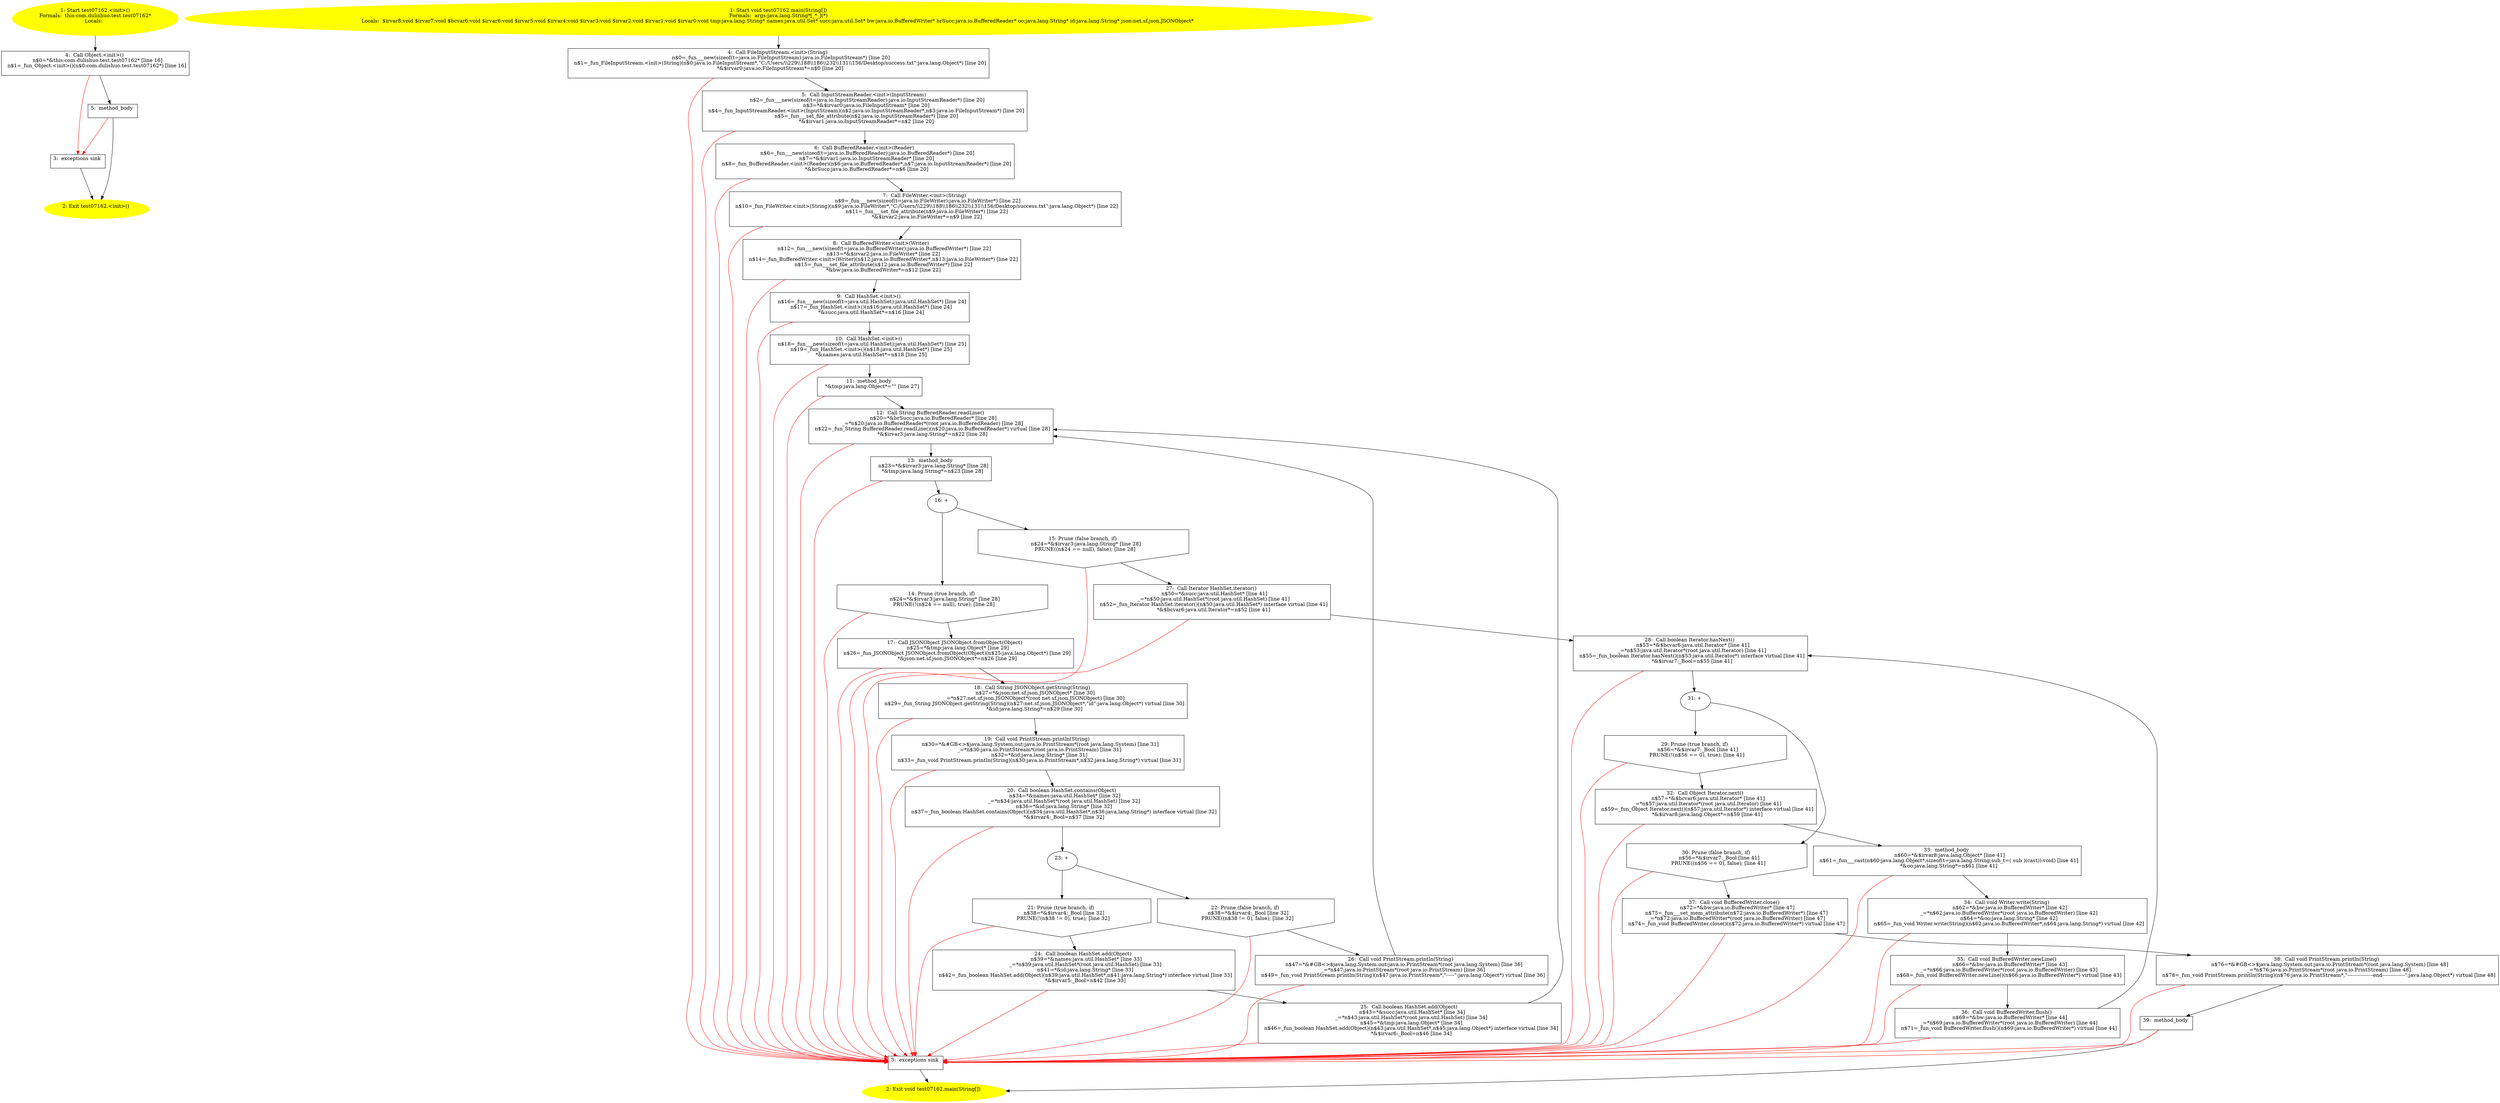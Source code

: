 /* @generated */
digraph cfg {
"com.dulishuo.test.test07162.<init>().ce42c38e9c8e66dbe58ba9062799ad00_1" [label="1: Start test07162.<init>()\nFormals:  this:com.dulishuo.test.test07162*\nLocals:  \n  " color=yellow style=filled]
	

	 "com.dulishuo.test.test07162.<init>().ce42c38e9c8e66dbe58ba9062799ad00_1" -> "com.dulishuo.test.test07162.<init>().ce42c38e9c8e66dbe58ba9062799ad00_4" ;
"com.dulishuo.test.test07162.<init>().ce42c38e9c8e66dbe58ba9062799ad00_2" [label="2: Exit test07162.<init>() \n  " color=yellow style=filled]
	

"com.dulishuo.test.test07162.<init>().ce42c38e9c8e66dbe58ba9062799ad00_3" [label="3:  exceptions sink \n  " shape="box"]
	

	 "com.dulishuo.test.test07162.<init>().ce42c38e9c8e66dbe58ba9062799ad00_3" -> "com.dulishuo.test.test07162.<init>().ce42c38e9c8e66dbe58ba9062799ad00_2" ;
"com.dulishuo.test.test07162.<init>().ce42c38e9c8e66dbe58ba9062799ad00_4" [label="4:  Call Object.<init>() \n   n$0=*&this:com.dulishuo.test.test07162* [line 16]\n  n$1=_fun_Object.<init>()(n$0:com.dulishuo.test.test07162*) [line 16]\n " shape="box"]
	

	 "com.dulishuo.test.test07162.<init>().ce42c38e9c8e66dbe58ba9062799ad00_4" -> "com.dulishuo.test.test07162.<init>().ce42c38e9c8e66dbe58ba9062799ad00_5" ;
	 "com.dulishuo.test.test07162.<init>().ce42c38e9c8e66dbe58ba9062799ad00_4" -> "com.dulishuo.test.test07162.<init>().ce42c38e9c8e66dbe58ba9062799ad00_3" [color="red" ];
"com.dulishuo.test.test07162.<init>().ce42c38e9c8e66dbe58ba9062799ad00_5" [label="5:  method_body \n  " shape="box"]
	

	 "com.dulishuo.test.test07162.<init>().ce42c38e9c8e66dbe58ba9062799ad00_5" -> "com.dulishuo.test.test07162.<init>().ce42c38e9c8e66dbe58ba9062799ad00_2" ;
	 "com.dulishuo.test.test07162.<init>().ce42c38e9c8e66dbe58ba9062799ad00_5" -> "com.dulishuo.test.test07162.<init>().ce42c38e9c8e66dbe58ba9062799ad00_3" [color="red" ];
"com.dulishuo.test.test07162.main(java.lang.String[]):void.52cf147d070ab7c2a7fad5b8da49be1c_1" [label="1: Start void test07162.main(String[])\nFormals:  args:java.lang.String*[_*_](*)\nLocals:  $irvar8:void $irvar7:void $bcvar6:void $irvar6:void $irvar5:void $irvar4:void $irvar3:void $irvar2:void $irvar1:void $irvar0:void tmp:java.lang.String* names:java.util.Set* succ:java.util.Set* bw:java.io.BufferedWriter* brSucc:java.io.BufferedReader* oo:java.lang.String* id:java.lang.String* json:net.sf.json.JSONObject* \n  " color=yellow style=filled]
	

	 "com.dulishuo.test.test07162.main(java.lang.String[]):void.52cf147d070ab7c2a7fad5b8da49be1c_1" -> "com.dulishuo.test.test07162.main(java.lang.String[]):void.52cf147d070ab7c2a7fad5b8da49be1c_4" ;
"com.dulishuo.test.test07162.main(java.lang.String[]):void.52cf147d070ab7c2a7fad5b8da49be1c_2" [label="2: Exit void test07162.main(String[]) \n  " color=yellow style=filled]
	

"com.dulishuo.test.test07162.main(java.lang.String[]):void.52cf147d070ab7c2a7fad5b8da49be1c_3" [label="3:  exceptions sink \n  " shape="box"]
	

	 "com.dulishuo.test.test07162.main(java.lang.String[]):void.52cf147d070ab7c2a7fad5b8da49be1c_3" -> "com.dulishuo.test.test07162.main(java.lang.String[]):void.52cf147d070ab7c2a7fad5b8da49be1c_2" ;
"com.dulishuo.test.test07162.main(java.lang.String[]):void.52cf147d070ab7c2a7fad5b8da49be1c_4" [label="4:  Call FileInputStream.<init>(String) \n   n$0=_fun___new(sizeof(t=java.io.FileInputStream):java.io.FileInputStream*) [line 20]\n  n$1=_fun_FileInputStream.<init>(String)(n$0:java.io.FileInputStream*,\"C:/Users/\\\\229\\\\188\\\\186\\\\232\\\\131\\\\156/Desktop/success.txt\":java.lang.Object*) [line 20]\n  *&$irvar0:java.io.FileInputStream*=n$0 [line 20]\n " shape="box"]
	

	 "com.dulishuo.test.test07162.main(java.lang.String[]):void.52cf147d070ab7c2a7fad5b8da49be1c_4" -> "com.dulishuo.test.test07162.main(java.lang.String[]):void.52cf147d070ab7c2a7fad5b8da49be1c_5" ;
	 "com.dulishuo.test.test07162.main(java.lang.String[]):void.52cf147d070ab7c2a7fad5b8da49be1c_4" -> "com.dulishuo.test.test07162.main(java.lang.String[]):void.52cf147d070ab7c2a7fad5b8da49be1c_3" [color="red" ];
"com.dulishuo.test.test07162.main(java.lang.String[]):void.52cf147d070ab7c2a7fad5b8da49be1c_5" [label="5:  Call InputStreamReader.<init>(InputStream) \n   n$2=_fun___new(sizeof(t=java.io.InputStreamReader):java.io.InputStreamReader*) [line 20]\n  n$3=*&$irvar0:java.io.FileInputStream* [line 20]\n  n$4=_fun_InputStreamReader.<init>(InputStream)(n$2:java.io.InputStreamReader*,n$3:java.io.FileInputStream*) [line 20]\n  n$5=_fun___set_file_attribute(n$2:java.io.InputStreamReader*) [line 20]\n  *&$irvar1:java.io.InputStreamReader*=n$2 [line 20]\n " shape="box"]
	

	 "com.dulishuo.test.test07162.main(java.lang.String[]):void.52cf147d070ab7c2a7fad5b8da49be1c_5" -> "com.dulishuo.test.test07162.main(java.lang.String[]):void.52cf147d070ab7c2a7fad5b8da49be1c_6" ;
	 "com.dulishuo.test.test07162.main(java.lang.String[]):void.52cf147d070ab7c2a7fad5b8da49be1c_5" -> "com.dulishuo.test.test07162.main(java.lang.String[]):void.52cf147d070ab7c2a7fad5b8da49be1c_3" [color="red" ];
"com.dulishuo.test.test07162.main(java.lang.String[]):void.52cf147d070ab7c2a7fad5b8da49be1c_6" [label="6:  Call BufferedReader.<init>(Reader) \n   n$6=_fun___new(sizeof(t=java.io.BufferedReader):java.io.BufferedReader*) [line 20]\n  n$7=*&$irvar1:java.io.InputStreamReader* [line 20]\n  n$8=_fun_BufferedReader.<init>(Reader)(n$6:java.io.BufferedReader*,n$7:java.io.InputStreamReader*) [line 20]\n  *&brSucc:java.io.BufferedReader*=n$6 [line 20]\n " shape="box"]
	

	 "com.dulishuo.test.test07162.main(java.lang.String[]):void.52cf147d070ab7c2a7fad5b8da49be1c_6" -> "com.dulishuo.test.test07162.main(java.lang.String[]):void.52cf147d070ab7c2a7fad5b8da49be1c_7" ;
	 "com.dulishuo.test.test07162.main(java.lang.String[]):void.52cf147d070ab7c2a7fad5b8da49be1c_6" -> "com.dulishuo.test.test07162.main(java.lang.String[]):void.52cf147d070ab7c2a7fad5b8da49be1c_3" [color="red" ];
"com.dulishuo.test.test07162.main(java.lang.String[]):void.52cf147d070ab7c2a7fad5b8da49be1c_7" [label="7:  Call FileWriter.<init>(String) \n   n$9=_fun___new(sizeof(t=java.io.FileWriter):java.io.FileWriter*) [line 22]\n  n$10=_fun_FileWriter.<init>(String)(n$9:java.io.FileWriter*,\"C:/Users/\\\\229\\\\188\\\\186\\\\232\\\\131\\\\156/Desktop/success.txt\":java.lang.Object*) [line 22]\n  n$11=_fun___set_file_attribute(n$9:java.io.FileWriter*) [line 22]\n  *&$irvar2:java.io.FileWriter*=n$9 [line 22]\n " shape="box"]
	

	 "com.dulishuo.test.test07162.main(java.lang.String[]):void.52cf147d070ab7c2a7fad5b8da49be1c_7" -> "com.dulishuo.test.test07162.main(java.lang.String[]):void.52cf147d070ab7c2a7fad5b8da49be1c_8" ;
	 "com.dulishuo.test.test07162.main(java.lang.String[]):void.52cf147d070ab7c2a7fad5b8da49be1c_7" -> "com.dulishuo.test.test07162.main(java.lang.String[]):void.52cf147d070ab7c2a7fad5b8da49be1c_3" [color="red" ];
"com.dulishuo.test.test07162.main(java.lang.String[]):void.52cf147d070ab7c2a7fad5b8da49be1c_8" [label="8:  Call BufferedWriter.<init>(Writer) \n   n$12=_fun___new(sizeof(t=java.io.BufferedWriter):java.io.BufferedWriter*) [line 22]\n  n$13=*&$irvar2:java.io.FileWriter* [line 22]\n  n$14=_fun_BufferedWriter.<init>(Writer)(n$12:java.io.BufferedWriter*,n$13:java.io.FileWriter*) [line 22]\n  n$15=_fun___set_file_attribute(n$12:java.io.BufferedWriter*) [line 22]\n  *&bw:java.io.BufferedWriter*=n$12 [line 22]\n " shape="box"]
	

	 "com.dulishuo.test.test07162.main(java.lang.String[]):void.52cf147d070ab7c2a7fad5b8da49be1c_8" -> "com.dulishuo.test.test07162.main(java.lang.String[]):void.52cf147d070ab7c2a7fad5b8da49be1c_9" ;
	 "com.dulishuo.test.test07162.main(java.lang.String[]):void.52cf147d070ab7c2a7fad5b8da49be1c_8" -> "com.dulishuo.test.test07162.main(java.lang.String[]):void.52cf147d070ab7c2a7fad5b8da49be1c_3" [color="red" ];
"com.dulishuo.test.test07162.main(java.lang.String[]):void.52cf147d070ab7c2a7fad5b8da49be1c_9" [label="9:  Call HashSet.<init>() \n   n$16=_fun___new(sizeof(t=java.util.HashSet):java.util.HashSet*) [line 24]\n  n$17=_fun_HashSet.<init>()(n$16:java.util.HashSet*) [line 24]\n  *&succ:java.util.HashSet*=n$16 [line 24]\n " shape="box"]
	

	 "com.dulishuo.test.test07162.main(java.lang.String[]):void.52cf147d070ab7c2a7fad5b8da49be1c_9" -> "com.dulishuo.test.test07162.main(java.lang.String[]):void.52cf147d070ab7c2a7fad5b8da49be1c_10" ;
	 "com.dulishuo.test.test07162.main(java.lang.String[]):void.52cf147d070ab7c2a7fad5b8da49be1c_9" -> "com.dulishuo.test.test07162.main(java.lang.String[]):void.52cf147d070ab7c2a7fad5b8da49be1c_3" [color="red" ];
"com.dulishuo.test.test07162.main(java.lang.String[]):void.52cf147d070ab7c2a7fad5b8da49be1c_10" [label="10:  Call HashSet.<init>() \n   n$18=_fun___new(sizeof(t=java.util.HashSet):java.util.HashSet*) [line 25]\n  n$19=_fun_HashSet.<init>()(n$18:java.util.HashSet*) [line 25]\n  *&names:java.util.HashSet*=n$18 [line 25]\n " shape="box"]
	

	 "com.dulishuo.test.test07162.main(java.lang.String[]):void.52cf147d070ab7c2a7fad5b8da49be1c_10" -> "com.dulishuo.test.test07162.main(java.lang.String[]):void.52cf147d070ab7c2a7fad5b8da49be1c_11" ;
	 "com.dulishuo.test.test07162.main(java.lang.String[]):void.52cf147d070ab7c2a7fad5b8da49be1c_10" -> "com.dulishuo.test.test07162.main(java.lang.String[]):void.52cf147d070ab7c2a7fad5b8da49be1c_3" [color="red" ];
"com.dulishuo.test.test07162.main(java.lang.String[]):void.52cf147d070ab7c2a7fad5b8da49be1c_11" [label="11:  method_body \n   *&tmp:java.lang.Object*=\"\" [line 27]\n " shape="box"]
	

	 "com.dulishuo.test.test07162.main(java.lang.String[]):void.52cf147d070ab7c2a7fad5b8da49be1c_11" -> "com.dulishuo.test.test07162.main(java.lang.String[]):void.52cf147d070ab7c2a7fad5b8da49be1c_12" ;
	 "com.dulishuo.test.test07162.main(java.lang.String[]):void.52cf147d070ab7c2a7fad5b8da49be1c_11" -> "com.dulishuo.test.test07162.main(java.lang.String[]):void.52cf147d070ab7c2a7fad5b8da49be1c_3" [color="red" ];
"com.dulishuo.test.test07162.main(java.lang.String[]):void.52cf147d070ab7c2a7fad5b8da49be1c_12" [label="12:  Call String BufferedReader.readLine() \n   n$20=*&brSucc:java.io.BufferedReader* [line 28]\n  _=*n$20:java.io.BufferedReader*(root java.io.BufferedReader) [line 28]\n  n$22=_fun_String BufferedReader.readLine()(n$20:java.io.BufferedReader*) virtual [line 28]\n  *&$irvar3:java.lang.String*=n$22 [line 28]\n " shape="box"]
	

	 "com.dulishuo.test.test07162.main(java.lang.String[]):void.52cf147d070ab7c2a7fad5b8da49be1c_12" -> "com.dulishuo.test.test07162.main(java.lang.String[]):void.52cf147d070ab7c2a7fad5b8da49be1c_13" ;
	 "com.dulishuo.test.test07162.main(java.lang.String[]):void.52cf147d070ab7c2a7fad5b8da49be1c_12" -> "com.dulishuo.test.test07162.main(java.lang.String[]):void.52cf147d070ab7c2a7fad5b8da49be1c_3" [color="red" ];
"com.dulishuo.test.test07162.main(java.lang.String[]):void.52cf147d070ab7c2a7fad5b8da49be1c_13" [label="13:  method_body \n   n$23=*&$irvar3:java.lang.String* [line 28]\n  *&tmp:java.lang.String*=n$23 [line 28]\n " shape="box"]
	

	 "com.dulishuo.test.test07162.main(java.lang.String[]):void.52cf147d070ab7c2a7fad5b8da49be1c_13" -> "com.dulishuo.test.test07162.main(java.lang.String[]):void.52cf147d070ab7c2a7fad5b8da49be1c_16" ;
	 "com.dulishuo.test.test07162.main(java.lang.String[]):void.52cf147d070ab7c2a7fad5b8da49be1c_13" -> "com.dulishuo.test.test07162.main(java.lang.String[]):void.52cf147d070ab7c2a7fad5b8da49be1c_3" [color="red" ];
"com.dulishuo.test.test07162.main(java.lang.String[]):void.52cf147d070ab7c2a7fad5b8da49be1c_14" [label="14: Prune (true branch, if) \n   n$24=*&$irvar3:java.lang.String* [line 28]\n  PRUNE(!(n$24 == null), true); [line 28]\n " shape="invhouse"]
	

	 "com.dulishuo.test.test07162.main(java.lang.String[]):void.52cf147d070ab7c2a7fad5b8da49be1c_14" -> "com.dulishuo.test.test07162.main(java.lang.String[]):void.52cf147d070ab7c2a7fad5b8da49be1c_17" ;
	 "com.dulishuo.test.test07162.main(java.lang.String[]):void.52cf147d070ab7c2a7fad5b8da49be1c_14" -> "com.dulishuo.test.test07162.main(java.lang.String[]):void.52cf147d070ab7c2a7fad5b8da49be1c_3" [color="red" ];
"com.dulishuo.test.test07162.main(java.lang.String[]):void.52cf147d070ab7c2a7fad5b8da49be1c_15" [label="15: Prune (false branch, if) \n   n$24=*&$irvar3:java.lang.String* [line 28]\n  PRUNE((n$24 == null), false); [line 28]\n " shape="invhouse"]
	

	 "com.dulishuo.test.test07162.main(java.lang.String[]):void.52cf147d070ab7c2a7fad5b8da49be1c_15" -> "com.dulishuo.test.test07162.main(java.lang.String[]):void.52cf147d070ab7c2a7fad5b8da49be1c_27" ;
	 "com.dulishuo.test.test07162.main(java.lang.String[]):void.52cf147d070ab7c2a7fad5b8da49be1c_15" -> "com.dulishuo.test.test07162.main(java.lang.String[]):void.52cf147d070ab7c2a7fad5b8da49be1c_3" [color="red" ];
"com.dulishuo.test.test07162.main(java.lang.String[]):void.52cf147d070ab7c2a7fad5b8da49be1c_16" [label="16: + \n  " ]
	

	 "com.dulishuo.test.test07162.main(java.lang.String[]):void.52cf147d070ab7c2a7fad5b8da49be1c_16" -> "com.dulishuo.test.test07162.main(java.lang.String[]):void.52cf147d070ab7c2a7fad5b8da49be1c_14" ;
	 "com.dulishuo.test.test07162.main(java.lang.String[]):void.52cf147d070ab7c2a7fad5b8da49be1c_16" -> "com.dulishuo.test.test07162.main(java.lang.String[]):void.52cf147d070ab7c2a7fad5b8da49be1c_15" ;
"com.dulishuo.test.test07162.main(java.lang.String[]):void.52cf147d070ab7c2a7fad5b8da49be1c_17" [label="17:  Call JSONObject JSONObject.fromObject(Object) \n   n$25=*&tmp:java.lang.Object* [line 29]\n  n$26=_fun_JSONObject JSONObject.fromObject(Object)(n$25:java.lang.Object*) [line 29]\n  *&json:net.sf.json.JSONObject*=n$26 [line 29]\n " shape="box"]
	

	 "com.dulishuo.test.test07162.main(java.lang.String[]):void.52cf147d070ab7c2a7fad5b8da49be1c_17" -> "com.dulishuo.test.test07162.main(java.lang.String[]):void.52cf147d070ab7c2a7fad5b8da49be1c_18" ;
	 "com.dulishuo.test.test07162.main(java.lang.String[]):void.52cf147d070ab7c2a7fad5b8da49be1c_17" -> "com.dulishuo.test.test07162.main(java.lang.String[]):void.52cf147d070ab7c2a7fad5b8da49be1c_3" [color="red" ];
"com.dulishuo.test.test07162.main(java.lang.String[]):void.52cf147d070ab7c2a7fad5b8da49be1c_18" [label="18:  Call String JSONObject.getString(String) \n   n$27=*&json:net.sf.json.JSONObject* [line 30]\n  _=*n$27:net.sf.json.JSONObject*(root net.sf.json.JSONObject) [line 30]\n  n$29=_fun_String JSONObject.getString(String)(n$27:net.sf.json.JSONObject*,\"id\":java.lang.Object*) virtual [line 30]\n  *&id:java.lang.String*=n$29 [line 30]\n " shape="box"]
	

	 "com.dulishuo.test.test07162.main(java.lang.String[]):void.52cf147d070ab7c2a7fad5b8da49be1c_18" -> "com.dulishuo.test.test07162.main(java.lang.String[]):void.52cf147d070ab7c2a7fad5b8da49be1c_19" ;
	 "com.dulishuo.test.test07162.main(java.lang.String[]):void.52cf147d070ab7c2a7fad5b8da49be1c_18" -> "com.dulishuo.test.test07162.main(java.lang.String[]):void.52cf147d070ab7c2a7fad5b8da49be1c_3" [color="red" ];
"com.dulishuo.test.test07162.main(java.lang.String[]):void.52cf147d070ab7c2a7fad5b8da49be1c_19" [label="19:  Call void PrintStream.println(String) \n   n$30=*&#GB<>$java.lang.System.out:java.io.PrintStream*(root java.lang.System) [line 31]\n  _=*n$30:java.io.PrintStream*(root java.io.PrintStream) [line 31]\n  n$32=*&id:java.lang.String* [line 31]\n  n$33=_fun_void PrintStream.println(String)(n$30:java.io.PrintStream*,n$32:java.lang.String*) virtual [line 31]\n " shape="box"]
	

	 "com.dulishuo.test.test07162.main(java.lang.String[]):void.52cf147d070ab7c2a7fad5b8da49be1c_19" -> "com.dulishuo.test.test07162.main(java.lang.String[]):void.52cf147d070ab7c2a7fad5b8da49be1c_20" ;
	 "com.dulishuo.test.test07162.main(java.lang.String[]):void.52cf147d070ab7c2a7fad5b8da49be1c_19" -> "com.dulishuo.test.test07162.main(java.lang.String[]):void.52cf147d070ab7c2a7fad5b8da49be1c_3" [color="red" ];
"com.dulishuo.test.test07162.main(java.lang.String[]):void.52cf147d070ab7c2a7fad5b8da49be1c_20" [label="20:  Call boolean HashSet.contains(Object) \n   n$34=*&names:java.util.HashSet* [line 32]\n  _=*n$34:java.util.HashSet*(root java.util.HashSet) [line 32]\n  n$36=*&id:java.lang.String* [line 32]\n  n$37=_fun_boolean HashSet.contains(Object)(n$34:java.util.HashSet*,n$36:java.lang.String*) interface virtual [line 32]\n  *&$irvar4:_Bool=n$37 [line 32]\n " shape="box"]
	

	 "com.dulishuo.test.test07162.main(java.lang.String[]):void.52cf147d070ab7c2a7fad5b8da49be1c_20" -> "com.dulishuo.test.test07162.main(java.lang.String[]):void.52cf147d070ab7c2a7fad5b8da49be1c_23" ;
	 "com.dulishuo.test.test07162.main(java.lang.String[]):void.52cf147d070ab7c2a7fad5b8da49be1c_20" -> "com.dulishuo.test.test07162.main(java.lang.String[]):void.52cf147d070ab7c2a7fad5b8da49be1c_3" [color="red" ];
"com.dulishuo.test.test07162.main(java.lang.String[]):void.52cf147d070ab7c2a7fad5b8da49be1c_21" [label="21: Prune (true branch, if) \n   n$38=*&$irvar4:_Bool [line 32]\n  PRUNE(!(n$38 != 0), true); [line 32]\n " shape="invhouse"]
	

	 "com.dulishuo.test.test07162.main(java.lang.String[]):void.52cf147d070ab7c2a7fad5b8da49be1c_21" -> "com.dulishuo.test.test07162.main(java.lang.String[]):void.52cf147d070ab7c2a7fad5b8da49be1c_24" ;
	 "com.dulishuo.test.test07162.main(java.lang.String[]):void.52cf147d070ab7c2a7fad5b8da49be1c_21" -> "com.dulishuo.test.test07162.main(java.lang.String[]):void.52cf147d070ab7c2a7fad5b8da49be1c_3" [color="red" ];
"com.dulishuo.test.test07162.main(java.lang.String[]):void.52cf147d070ab7c2a7fad5b8da49be1c_22" [label="22: Prune (false branch, if) \n   n$38=*&$irvar4:_Bool [line 32]\n  PRUNE((n$38 != 0), false); [line 32]\n " shape="invhouse"]
	

	 "com.dulishuo.test.test07162.main(java.lang.String[]):void.52cf147d070ab7c2a7fad5b8da49be1c_22" -> "com.dulishuo.test.test07162.main(java.lang.String[]):void.52cf147d070ab7c2a7fad5b8da49be1c_26" ;
	 "com.dulishuo.test.test07162.main(java.lang.String[]):void.52cf147d070ab7c2a7fad5b8da49be1c_22" -> "com.dulishuo.test.test07162.main(java.lang.String[]):void.52cf147d070ab7c2a7fad5b8da49be1c_3" [color="red" ];
"com.dulishuo.test.test07162.main(java.lang.String[]):void.52cf147d070ab7c2a7fad5b8da49be1c_23" [label="23: + \n  " ]
	

	 "com.dulishuo.test.test07162.main(java.lang.String[]):void.52cf147d070ab7c2a7fad5b8da49be1c_23" -> "com.dulishuo.test.test07162.main(java.lang.String[]):void.52cf147d070ab7c2a7fad5b8da49be1c_21" ;
	 "com.dulishuo.test.test07162.main(java.lang.String[]):void.52cf147d070ab7c2a7fad5b8da49be1c_23" -> "com.dulishuo.test.test07162.main(java.lang.String[]):void.52cf147d070ab7c2a7fad5b8da49be1c_22" ;
"com.dulishuo.test.test07162.main(java.lang.String[]):void.52cf147d070ab7c2a7fad5b8da49be1c_24" [label="24:  Call boolean HashSet.add(Object) \n   n$39=*&names:java.util.HashSet* [line 33]\n  _=*n$39:java.util.HashSet*(root java.util.HashSet) [line 33]\n  n$41=*&id:java.lang.String* [line 33]\n  n$42=_fun_boolean HashSet.add(Object)(n$39:java.util.HashSet*,n$41:java.lang.String*) interface virtual [line 33]\n  *&$irvar5:_Bool=n$42 [line 33]\n " shape="box"]
	

	 "com.dulishuo.test.test07162.main(java.lang.String[]):void.52cf147d070ab7c2a7fad5b8da49be1c_24" -> "com.dulishuo.test.test07162.main(java.lang.String[]):void.52cf147d070ab7c2a7fad5b8da49be1c_25" ;
	 "com.dulishuo.test.test07162.main(java.lang.String[]):void.52cf147d070ab7c2a7fad5b8da49be1c_24" -> "com.dulishuo.test.test07162.main(java.lang.String[]):void.52cf147d070ab7c2a7fad5b8da49be1c_3" [color="red" ];
"com.dulishuo.test.test07162.main(java.lang.String[]):void.52cf147d070ab7c2a7fad5b8da49be1c_25" [label="25:  Call boolean HashSet.add(Object) \n   n$43=*&succ:java.util.HashSet* [line 34]\n  _=*n$43:java.util.HashSet*(root java.util.HashSet) [line 34]\n  n$45=*&tmp:java.lang.Object* [line 34]\n  n$46=_fun_boolean HashSet.add(Object)(n$43:java.util.HashSet*,n$45:java.lang.Object*) interface virtual [line 34]\n  *&$irvar6:_Bool=n$46 [line 34]\n " shape="box"]
	

	 "com.dulishuo.test.test07162.main(java.lang.String[]):void.52cf147d070ab7c2a7fad5b8da49be1c_25" -> "com.dulishuo.test.test07162.main(java.lang.String[]):void.52cf147d070ab7c2a7fad5b8da49be1c_12" ;
	 "com.dulishuo.test.test07162.main(java.lang.String[]):void.52cf147d070ab7c2a7fad5b8da49be1c_25" -> "com.dulishuo.test.test07162.main(java.lang.String[]):void.52cf147d070ab7c2a7fad5b8da49be1c_3" [color="red" ];
"com.dulishuo.test.test07162.main(java.lang.String[]):void.52cf147d070ab7c2a7fad5b8da49be1c_26" [label="26:  Call void PrintStream.println(String) \n   n$47=*&#GB<>$java.lang.System.out:java.io.PrintStream*(root java.lang.System) [line 36]\n  _=*n$47:java.io.PrintStream*(root java.io.PrintStream) [line 36]\n  n$49=_fun_void PrintStream.println(String)(n$47:java.io.PrintStream*,\"-----\":java.lang.Object*) virtual [line 36]\n " shape="box"]
	

	 "com.dulishuo.test.test07162.main(java.lang.String[]):void.52cf147d070ab7c2a7fad5b8da49be1c_26" -> "com.dulishuo.test.test07162.main(java.lang.String[]):void.52cf147d070ab7c2a7fad5b8da49be1c_12" ;
	 "com.dulishuo.test.test07162.main(java.lang.String[]):void.52cf147d070ab7c2a7fad5b8da49be1c_26" -> "com.dulishuo.test.test07162.main(java.lang.String[]):void.52cf147d070ab7c2a7fad5b8da49be1c_3" [color="red" ];
"com.dulishuo.test.test07162.main(java.lang.String[]):void.52cf147d070ab7c2a7fad5b8da49be1c_27" [label="27:  Call Iterator HashSet.iterator() \n   n$50=*&succ:java.util.HashSet* [line 41]\n  _=*n$50:java.util.HashSet*(root java.util.HashSet) [line 41]\n  n$52=_fun_Iterator HashSet.iterator()(n$50:java.util.HashSet*) interface virtual [line 41]\n  *&$bcvar6:java.util.Iterator*=n$52 [line 41]\n " shape="box"]
	

	 "com.dulishuo.test.test07162.main(java.lang.String[]):void.52cf147d070ab7c2a7fad5b8da49be1c_27" -> "com.dulishuo.test.test07162.main(java.lang.String[]):void.52cf147d070ab7c2a7fad5b8da49be1c_28" ;
	 "com.dulishuo.test.test07162.main(java.lang.String[]):void.52cf147d070ab7c2a7fad5b8da49be1c_27" -> "com.dulishuo.test.test07162.main(java.lang.String[]):void.52cf147d070ab7c2a7fad5b8da49be1c_3" [color="red" ];
"com.dulishuo.test.test07162.main(java.lang.String[]):void.52cf147d070ab7c2a7fad5b8da49be1c_28" [label="28:  Call boolean Iterator.hasNext() \n   n$53=*&$bcvar6:java.util.Iterator* [line 41]\n  _=*n$53:java.util.Iterator*(root java.util.Iterator) [line 41]\n  n$55=_fun_boolean Iterator.hasNext()(n$53:java.util.Iterator*) interface virtual [line 41]\n  *&$irvar7:_Bool=n$55 [line 41]\n " shape="box"]
	

	 "com.dulishuo.test.test07162.main(java.lang.String[]):void.52cf147d070ab7c2a7fad5b8da49be1c_28" -> "com.dulishuo.test.test07162.main(java.lang.String[]):void.52cf147d070ab7c2a7fad5b8da49be1c_31" ;
	 "com.dulishuo.test.test07162.main(java.lang.String[]):void.52cf147d070ab7c2a7fad5b8da49be1c_28" -> "com.dulishuo.test.test07162.main(java.lang.String[]):void.52cf147d070ab7c2a7fad5b8da49be1c_3" [color="red" ];
"com.dulishuo.test.test07162.main(java.lang.String[]):void.52cf147d070ab7c2a7fad5b8da49be1c_29" [label="29: Prune (true branch, if) \n   n$56=*&$irvar7:_Bool [line 41]\n  PRUNE(!(n$56 == 0), true); [line 41]\n " shape="invhouse"]
	

	 "com.dulishuo.test.test07162.main(java.lang.String[]):void.52cf147d070ab7c2a7fad5b8da49be1c_29" -> "com.dulishuo.test.test07162.main(java.lang.String[]):void.52cf147d070ab7c2a7fad5b8da49be1c_32" ;
	 "com.dulishuo.test.test07162.main(java.lang.String[]):void.52cf147d070ab7c2a7fad5b8da49be1c_29" -> "com.dulishuo.test.test07162.main(java.lang.String[]):void.52cf147d070ab7c2a7fad5b8da49be1c_3" [color="red" ];
"com.dulishuo.test.test07162.main(java.lang.String[]):void.52cf147d070ab7c2a7fad5b8da49be1c_30" [label="30: Prune (false branch, if) \n   n$56=*&$irvar7:_Bool [line 41]\n  PRUNE((n$56 == 0), false); [line 41]\n " shape="invhouse"]
	

	 "com.dulishuo.test.test07162.main(java.lang.String[]):void.52cf147d070ab7c2a7fad5b8da49be1c_30" -> "com.dulishuo.test.test07162.main(java.lang.String[]):void.52cf147d070ab7c2a7fad5b8da49be1c_37" ;
	 "com.dulishuo.test.test07162.main(java.lang.String[]):void.52cf147d070ab7c2a7fad5b8da49be1c_30" -> "com.dulishuo.test.test07162.main(java.lang.String[]):void.52cf147d070ab7c2a7fad5b8da49be1c_3" [color="red" ];
"com.dulishuo.test.test07162.main(java.lang.String[]):void.52cf147d070ab7c2a7fad5b8da49be1c_31" [label="31: + \n  " ]
	

	 "com.dulishuo.test.test07162.main(java.lang.String[]):void.52cf147d070ab7c2a7fad5b8da49be1c_31" -> "com.dulishuo.test.test07162.main(java.lang.String[]):void.52cf147d070ab7c2a7fad5b8da49be1c_29" ;
	 "com.dulishuo.test.test07162.main(java.lang.String[]):void.52cf147d070ab7c2a7fad5b8da49be1c_31" -> "com.dulishuo.test.test07162.main(java.lang.String[]):void.52cf147d070ab7c2a7fad5b8da49be1c_30" ;
"com.dulishuo.test.test07162.main(java.lang.String[]):void.52cf147d070ab7c2a7fad5b8da49be1c_32" [label="32:  Call Object Iterator.next() \n   n$57=*&$bcvar6:java.util.Iterator* [line 41]\n  _=*n$57:java.util.Iterator*(root java.util.Iterator) [line 41]\n  n$59=_fun_Object Iterator.next()(n$57:java.util.Iterator*) interface virtual [line 41]\n  *&$irvar8:java.lang.Object*=n$59 [line 41]\n " shape="box"]
	

	 "com.dulishuo.test.test07162.main(java.lang.String[]):void.52cf147d070ab7c2a7fad5b8da49be1c_32" -> "com.dulishuo.test.test07162.main(java.lang.String[]):void.52cf147d070ab7c2a7fad5b8da49be1c_33" ;
	 "com.dulishuo.test.test07162.main(java.lang.String[]):void.52cf147d070ab7c2a7fad5b8da49be1c_32" -> "com.dulishuo.test.test07162.main(java.lang.String[]):void.52cf147d070ab7c2a7fad5b8da49be1c_3" [color="red" ];
"com.dulishuo.test.test07162.main(java.lang.String[]):void.52cf147d070ab7c2a7fad5b8da49be1c_33" [label="33:  method_body \n   n$60=*&$irvar8:java.lang.Object* [line 41]\n  n$61=_fun___cast(n$60:java.lang.Object*,sizeof(t=java.lang.String;sub_t=( sub )(cast)):void) [line 41]\n  *&oo:java.lang.String*=n$61 [line 41]\n " shape="box"]
	

	 "com.dulishuo.test.test07162.main(java.lang.String[]):void.52cf147d070ab7c2a7fad5b8da49be1c_33" -> "com.dulishuo.test.test07162.main(java.lang.String[]):void.52cf147d070ab7c2a7fad5b8da49be1c_34" ;
	 "com.dulishuo.test.test07162.main(java.lang.String[]):void.52cf147d070ab7c2a7fad5b8da49be1c_33" -> "com.dulishuo.test.test07162.main(java.lang.String[]):void.52cf147d070ab7c2a7fad5b8da49be1c_3" [color="red" ];
"com.dulishuo.test.test07162.main(java.lang.String[]):void.52cf147d070ab7c2a7fad5b8da49be1c_34" [label="34:  Call void Writer.write(String) \n   n$62=*&bw:java.io.BufferedWriter* [line 42]\n  _=*n$62:java.io.BufferedWriter*(root java.io.BufferedWriter) [line 42]\n  n$64=*&oo:java.lang.String* [line 42]\n  n$65=_fun_void Writer.write(String)(n$62:java.io.BufferedWriter*,n$64:java.lang.String*) virtual [line 42]\n " shape="box"]
	

	 "com.dulishuo.test.test07162.main(java.lang.String[]):void.52cf147d070ab7c2a7fad5b8da49be1c_34" -> "com.dulishuo.test.test07162.main(java.lang.String[]):void.52cf147d070ab7c2a7fad5b8da49be1c_35" ;
	 "com.dulishuo.test.test07162.main(java.lang.String[]):void.52cf147d070ab7c2a7fad5b8da49be1c_34" -> "com.dulishuo.test.test07162.main(java.lang.String[]):void.52cf147d070ab7c2a7fad5b8da49be1c_3" [color="red" ];
"com.dulishuo.test.test07162.main(java.lang.String[]):void.52cf147d070ab7c2a7fad5b8da49be1c_35" [label="35:  Call void BufferedWriter.newLine() \n   n$66=*&bw:java.io.BufferedWriter* [line 43]\n  _=*n$66:java.io.BufferedWriter*(root java.io.BufferedWriter) [line 43]\n  n$68=_fun_void BufferedWriter.newLine()(n$66:java.io.BufferedWriter*) virtual [line 43]\n " shape="box"]
	

	 "com.dulishuo.test.test07162.main(java.lang.String[]):void.52cf147d070ab7c2a7fad5b8da49be1c_35" -> "com.dulishuo.test.test07162.main(java.lang.String[]):void.52cf147d070ab7c2a7fad5b8da49be1c_36" ;
	 "com.dulishuo.test.test07162.main(java.lang.String[]):void.52cf147d070ab7c2a7fad5b8da49be1c_35" -> "com.dulishuo.test.test07162.main(java.lang.String[]):void.52cf147d070ab7c2a7fad5b8da49be1c_3" [color="red" ];
"com.dulishuo.test.test07162.main(java.lang.String[]):void.52cf147d070ab7c2a7fad5b8da49be1c_36" [label="36:  Call void BufferedWriter.flush() \n   n$69=*&bw:java.io.BufferedWriter* [line 44]\n  _=*n$69:java.io.BufferedWriter*(root java.io.BufferedWriter) [line 44]\n  n$71=_fun_void BufferedWriter.flush()(n$69:java.io.BufferedWriter*) virtual [line 44]\n " shape="box"]
	

	 "com.dulishuo.test.test07162.main(java.lang.String[]):void.52cf147d070ab7c2a7fad5b8da49be1c_36" -> "com.dulishuo.test.test07162.main(java.lang.String[]):void.52cf147d070ab7c2a7fad5b8da49be1c_28" ;
	 "com.dulishuo.test.test07162.main(java.lang.String[]):void.52cf147d070ab7c2a7fad5b8da49be1c_36" -> "com.dulishuo.test.test07162.main(java.lang.String[]):void.52cf147d070ab7c2a7fad5b8da49be1c_3" [color="red" ];
"com.dulishuo.test.test07162.main(java.lang.String[]):void.52cf147d070ab7c2a7fad5b8da49be1c_37" [label="37:  Call void BufferedWriter.close() \n   n$72=*&bw:java.io.BufferedWriter* [line 47]\n  n$75=_fun___set_mem_attribute(n$72:java.io.BufferedWriter*) [line 47]\n  _=*n$72:java.io.BufferedWriter*(root java.io.BufferedWriter) [line 47]\n  n$74=_fun_void BufferedWriter.close()(n$72:java.io.BufferedWriter*) virtual [line 47]\n " shape="box"]
	

	 "com.dulishuo.test.test07162.main(java.lang.String[]):void.52cf147d070ab7c2a7fad5b8da49be1c_37" -> "com.dulishuo.test.test07162.main(java.lang.String[]):void.52cf147d070ab7c2a7fad5b8da49be1c_38" ;
	 "com.dulishuo.test.test07162.main(java.lang.String[]):void.52cf147d070ab7c2a7fad5b8da49be1c_37" -> "com.dulishuo.test.test07162.main(java.lang.String[]):void.52cf147d070ab7c2a7fad5b8da49be1c_3" [color="red" ];
"com.dulishuo.test.test07162.main(java.lang.String[]):void.52cf147d070ab7c2a7fad5b8da49be1c_38" [label="38:  Call void PrintStream.println(String) \n   n$76=*&#GB<>$java.lang.System.out:java.io.PrintStream*(root java.lang.System) [line 48]\n  _=*n$76:java.io.PrintStream*(root java.io.PrintStream) [line 48]\n  n$78=_fun_void PrintStream.println(String)(n$76:java.io.PrintStream*,\"----------------end--------------\":java.lang.Object*) virtual [line 48]\n " shape="box"]
	

	 "com.dulishuo.test.test07162.main(java.lang.String[]):void.52cf147d070ab7c2a7fad5b8da49be1c_38" -> "com.dulishuo.test.test07162.main(java.lang.String[]):void.52cf147d070ab7c2a7fad5b8da49be1c_39" ;
	 "com.dulishuo.test.test07162.main(java.lang.String[]):void.52cf147d070ab7c2a7fad5b8da49be1c_38" -> "com.dulishuo.test.test07162.main(java.lang.String[]):void.52cf147d070ab7c2a7fad5b8da49be1c_3" [color="red" ];
"com.dulishuo.test.test07162.main(java.lang.String[]):void.52cf147d070ab7c2a7fad5b8da49be1c_39" [label="39:  method_body \n  " shape="box"]
	

	 "com.dulishuo.test.test07162.main(java.lang.String[]):void.52cf147d070ab7c2a7fad5b8da49be1c_39" -> "com.dulishuo.test.test07162.main(java.lang.String[]):void.52cf147d070ab7c2a7fad5b8da49be1c_2" ;
	 "com.dulishuo.test.test07162.main(java.lang.String[]):void.52cf147d070ab7c2a7fad5b8da49be1c_39" -> "com.dulishuo.test.test07162.main(java.lang.String[]):void.52cf147d070ab7c2a7fad5b8da49be1c_3" [color="red" ];
}
